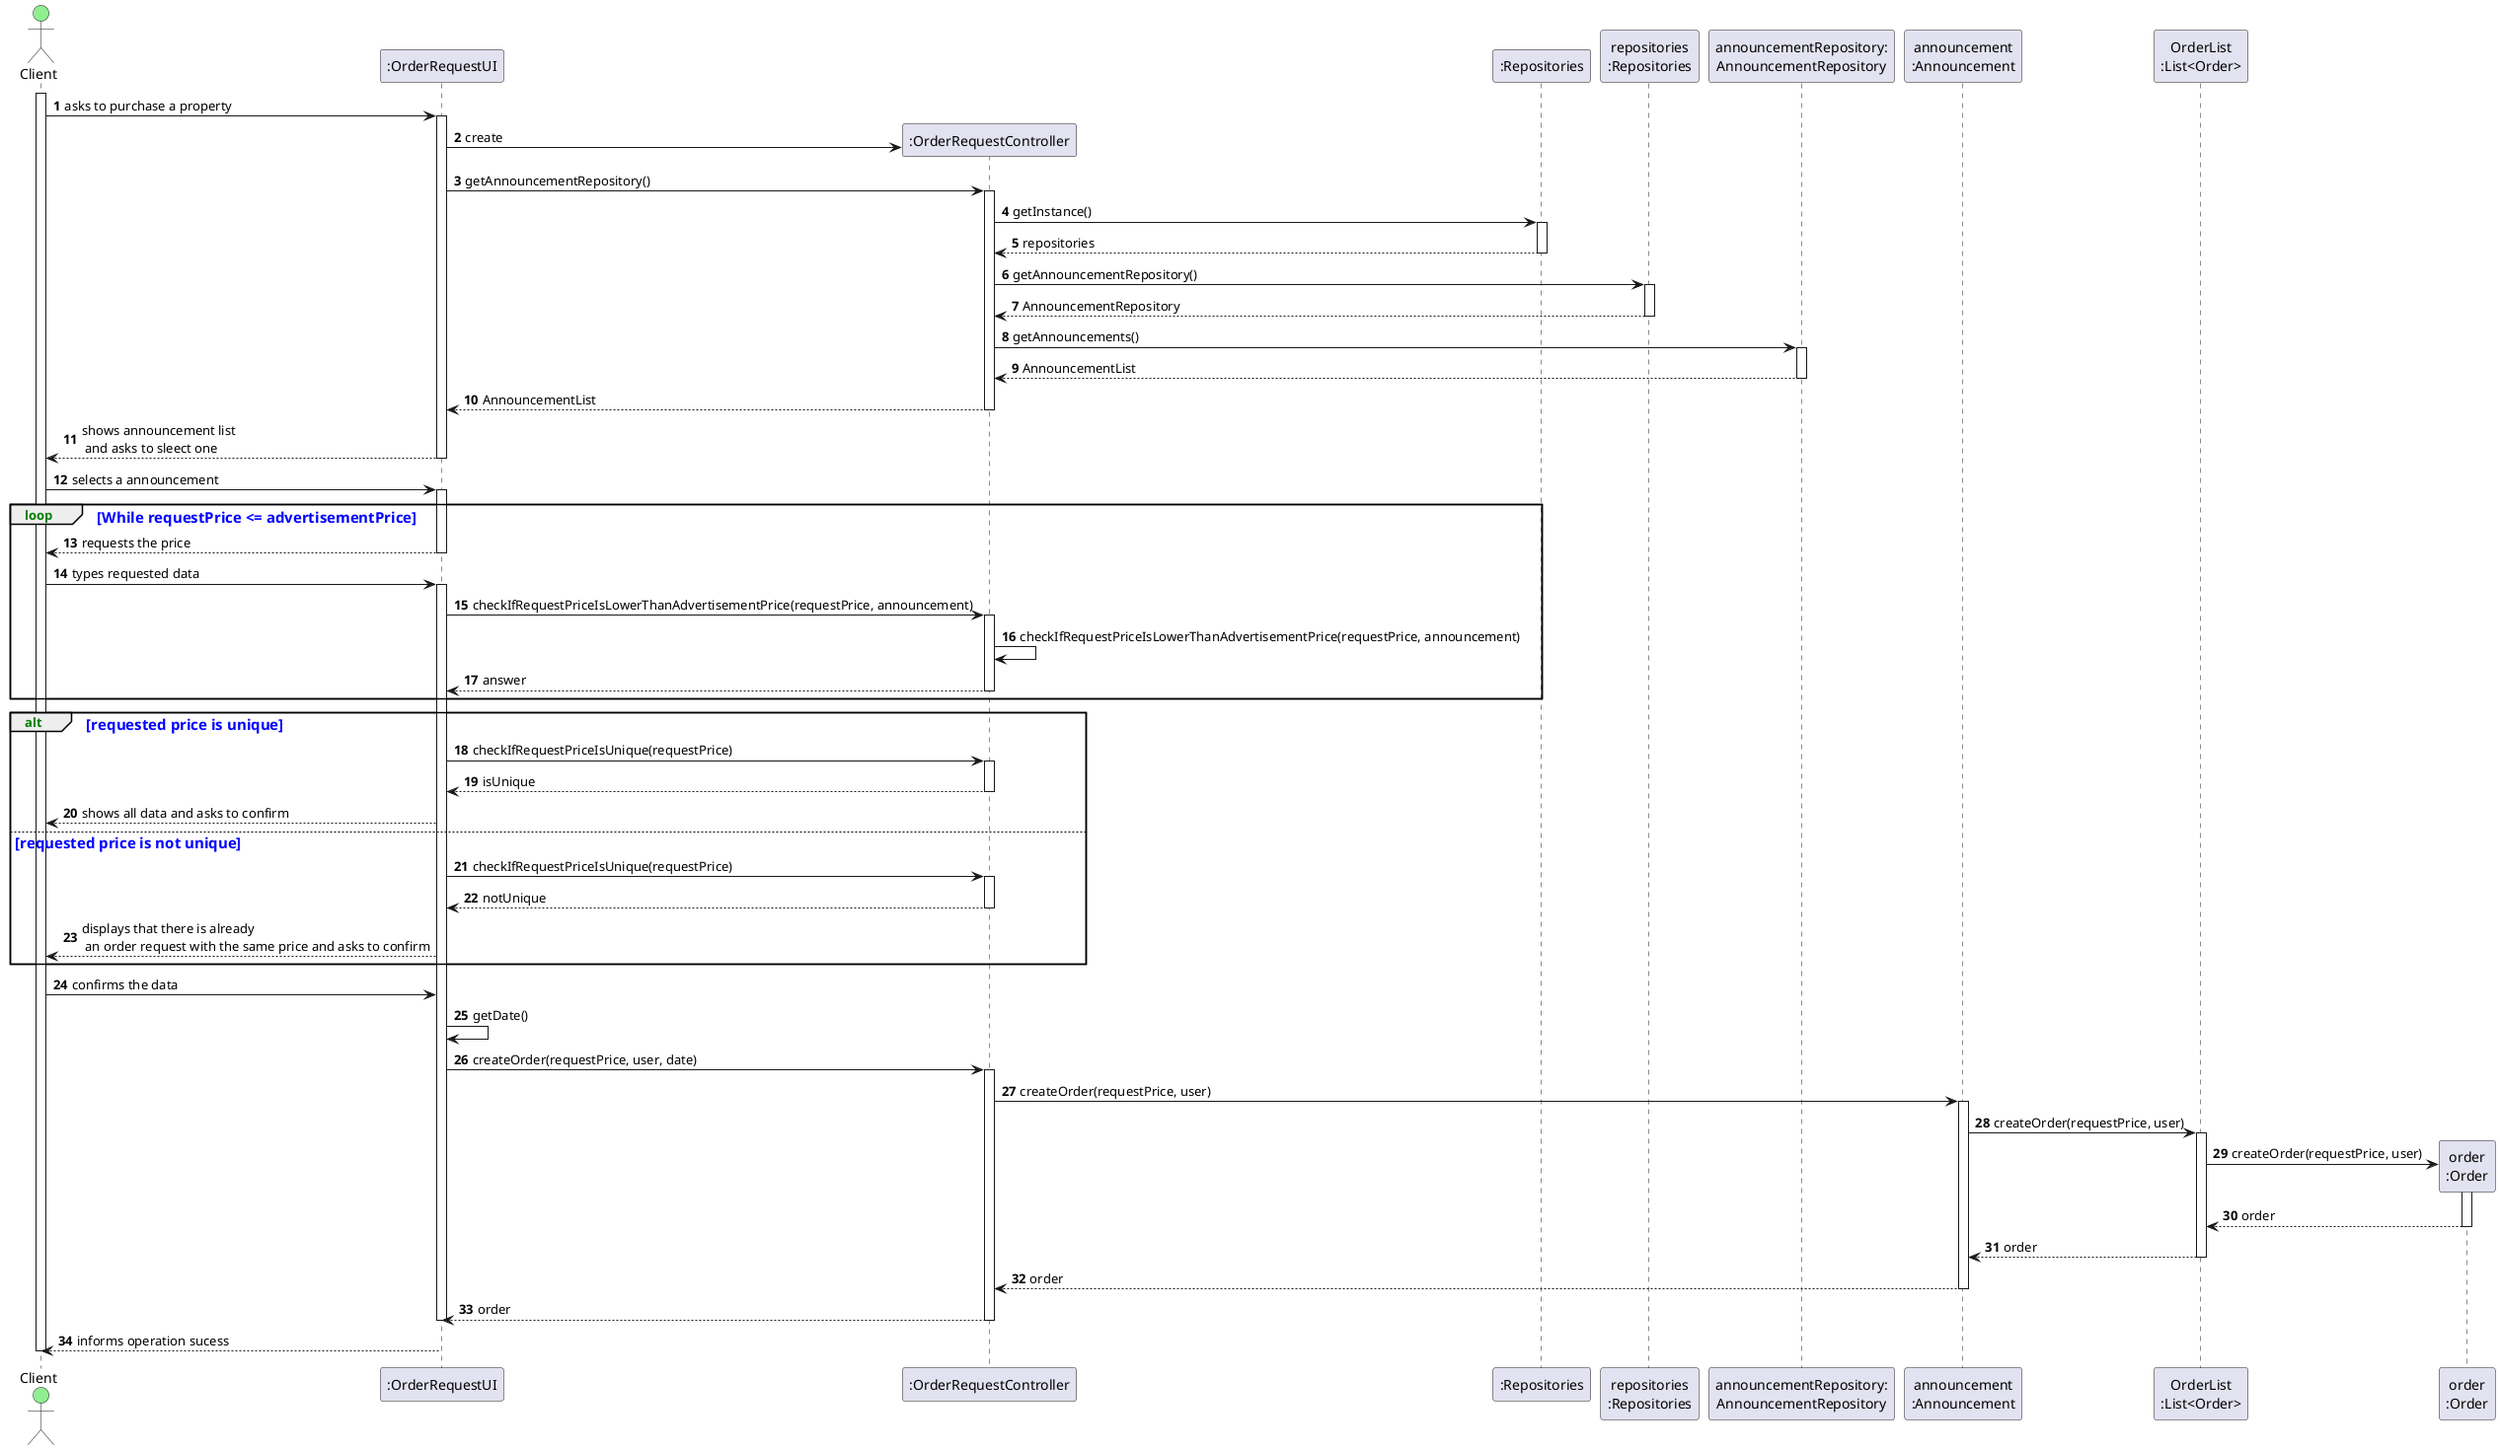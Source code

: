 @startuml
skinparam monochrome false
skinparam packageStyle rectangle
skinparam shadowing false

'alt sytling
skinparam SequenceGroupHeaderFontColor green
skinparam SequenceGroupFontColor blue
skinparam SequenceGroupFontSize 15
'Middle text styling
'skinparam sequenceMessageAlign center
'skinparam sequenceMessageAlign direction
autonumber

'hide footbox
actor "Client" as Client #LightGreen
participant ":OrderRequestUI" as UI
participant ":OrderRequestController" as CTRL
participant ":Repositories" as RepositorySingleton
participant "repositories\n:Repositories" as PLAT
participant "announcementRepository:\nAnnouncementRepository" as AnnouncementRepository
participant "announcement\n:Announcement" as Announcement
participant "OrderList\n:List<Order>" as Orders
participant "order\n:Order" as Order


activate Client

        Client -> UI : asks to purchase a property

        activate UI

            UI -> CTRL** : create

            UI -> CTRL : getAnnouncementRepository()
            activate CTRL

                CTRL -> RepositorySingleton : getInstance()
                activate RepositorySingleton

                    RepositorySingleton --> CTRL: repositories
                deactivate RepositorySingleton

                CTRL -> PLAT : getAnnouncementRepository()
                activate PLAT

                    PLAT --> CTRL: AnnouncementRepository
                deactivate PLAT

                CTRL -> AnnouncementRepository : getAnnouncements()
                activate AnnouncementRepository

                    AnnouncementRepository --> CTRL : AnnouncementList
                deactivate AnnouncementRepository

                CTRL --> UI : AnnouncementList
            deactivate CTRL

            UI --> Client : shows announcement list\n and asks to sleect one
        deactivate UI

    Client -> UI : selects a announcement
    activate UI

    loop While requestPrice <= advertisementPrice
        UI --> Client : requests the price
        deactivate UI

        Client -> UI : types requested data
        activate UI

        UI -> CTRL : checkIfRequestPriceIsLowerThanAdvertisementPrice(requestPrice, announcement)
        activate CTRL
        CTRL -> CTRL : checkIfRequestPriceIsLowerThanAdvertisementPrice(requestPrice, announcement)
        CTRL --> UI : answer
        deactivate CTRL
        
    end 
    alt requested price is unique
        UI -> CTRL : checkIfRequestPriceIsUnique(requestPrice)
        activate CTRL

        CTRL --> UI : isUnique
        deactivate CTRL
        UI --> Client : shows all data and asks to confirm
    else requested price is not unique
        UI -> CTRL : checkIfRequestPriceIsUnique(requestPrice)
        activate CTRL
        
        CTRL --> UI : notUnique
        deactivate CTRL
        UI --> Client : displays that there is already\n an order request with the same price and asks to confirm
    end

    Client -> UI : confirms the data
    UI -> UI : getDate()
    UI -> CTRL : createOrder(requestPrice, user, date)
    activate CTRL
    CTRL -> Announcement : createOrder(requestPrice, user)
    activate Announcement
    Announcement -> Orders: createOrder(requestPrice, user)
    activate Orders
    Orders -> Order** : createOrder(requestPrice, user)
    activate Order
    Order --> Orders : order
    deactivate Order
    Orders --> Announcement : order
    deactivate Orders
    Announcement --> CTRL : order
    deactivate Announcement
    CTRL --> UI : order
    deactivate UI
    deactivate CTRL


    UI --> Client : informs operation sucess

deactivate Client

@enduml